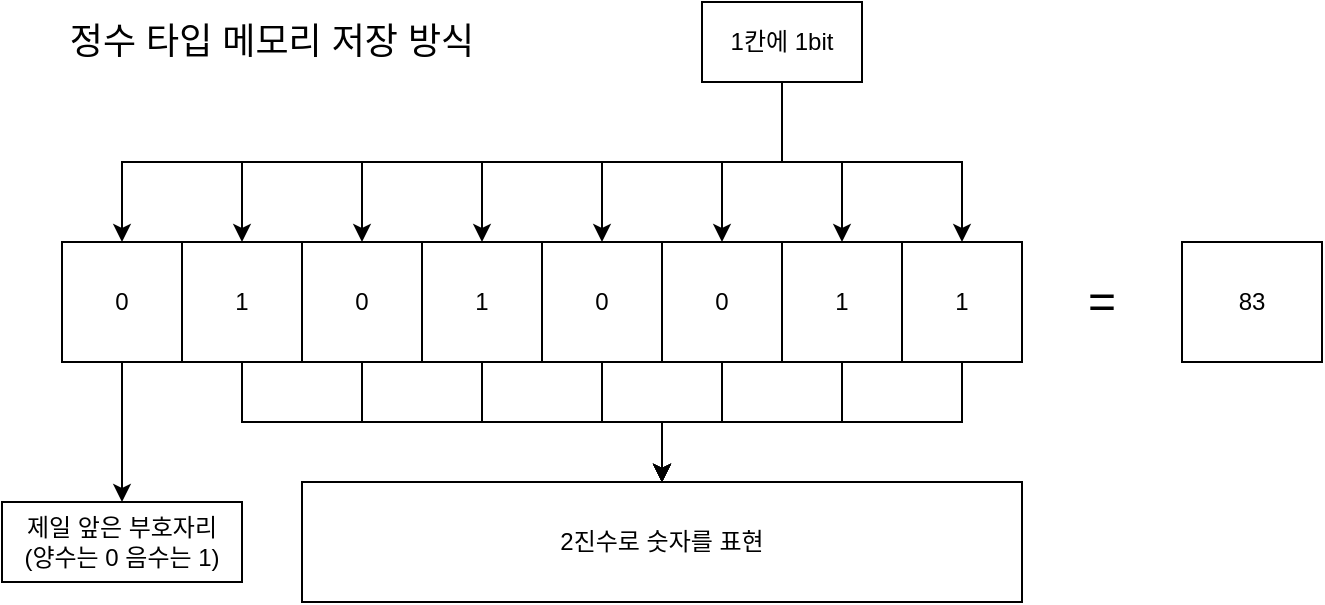 <mxfile version="14.4.3" type="device"><diagram id="xEs9K3uAy6riWm3UmRNo" name="페이지-1"><mxGraphModel dx="1038" dy="500" grid="1" gridSize="10" guides="1" tooltips="1" connect="1" arrows="1" fold="1" page="1" pageScale="1" pageWidth="827" pageHeight="1169" math="0" shadow="0"><root><mxCell id="0"/><mxCell id="1" parent="0"/><mxCell id="fvpwsLHQQu5hiDhMrebq-23" value="" style="edgeStyle=orthogonalEdgeStyle;rounded=0;orthogonalLoop=1;jettySize=auto;html=1;" edge="1" parent="1" source="fvpwsLHQQu5hiDhMrebq-1" target="fvpwsLHQQu5hiDhMrebq-22"><mxGeometry relative="1" as="geometry"/></mxCell><mxCell id="fvpwsLHQQu5hiDhMrebq-1" value="0" style="rounded=0;whiteSpace=wrap;html=1;" vertex="1" parent="1"><mxGeometry x="120" y="220" width="60" height="60" as="geometry"/></mxCell><mxCell id="fvpwsLHQQu5hiDhMrebq-26" style="edgeStyle=orthogonalEdgeStyle;rounded=0;orthogonalLoop=1;jettySize=auto;html=1;exitX=0.5;exitY=1;exitDx=0;exitDy=0;" edge="1" parent="1" source="fvpwsLHQQu5hiDhMrebq-2" target="fvpwsLHQQu5hiDhMrebq-25"><mxGeometry relative="1" as="geometry"/></mxCell><mxCell id="fvpwsLHQQu5hiDhMrebq-2" value="1" style="rounded=0;whiteSpace=wrap;html=1;" vertex="1" parent="1"><mxGeometry x="180" y="220" width="60" height="60" as="geometry"/></mxCell><mxCell id="fvpwsLHQQu5hiDhMrebq-27" style="edgeStyle=orthogonalEdgeStyle;rounded=0;orthogonalLoop=1;jettySize=auto;html=1;exitX=0.5;exitY=1;exitDx=0;exitDy=0;" edge="1" parent="1" source="fvpwsLHQQu5hiDhMrebq-3" target="fvpwsLHQQu5hiDhMrebq-25"><mxGeometry relative="1" as="geometry"/></mxCell><mxCell id="fvpwsLHQQu5hiDhMrebq-3" value="0" style="rounded=0;whiteSpace=wrap;html=1;" vertex="1" parent="1"><mxGeometry x="240" y="220" width="60" height="60" as="geometry"/></mxCell><mxCell id="fvpwsLHQQu5hiDhMrebq-28" style="edgeStyle=orthogonalEdgeStyle;rounded=0;orthogonalLoop=1;jettySize=auto;html=1;exitX=0.5;exitY=1;exitDx=0;exitDy=0;" edge="1" parent="1" source="fvpwsLHQQu5hiDhMrebq-4" target="fvpwsLHQQu5hiDhMrebq-25"><mxGeometry relative="1" as="geometry"/></mxCell><mxCell id="fvpwsLHQQu5hiDhMrebq-4" value="1" style="rounded=0;whiteSpace=wrap;html=1;" vertex="1" parent="1"><mxGeometry x="300" y="220" width="60" height="60" as="geometry"/></mxCell><mxCell id="fvpwsLHQQu5hiDhMrebq-29" style="edgeStyle=orthogonalEdgeStyle;rounded=0;orthogonalLoop=1;jettySize=auto;html=1;exitX=0.5;exitY=1;exitDx=0;exitDy=0;" edge="1" parent="1" source="fvpwsLHQQu5hiDhMrebq-5" target="fvpwsLHQQu5hiDhMrebq-25"><mxGeometry relative="1" as="geometry"/></mxCell><mxCell id="fvpwsLHQQu5hiDhMrebq-5" value="0" style="rounded=0;whiteSpace=wrap;html=1;" vertex="1" parent="1"><mxGeometry x="360" y="220" width="60" height="60" as="geometry"/></mxCell><mxCell id="fvpwsLHQQu5hiDhMrebq-30" style="edgeStyle=orthogonalEdgeStyle;rounded=0;orthogonalLoop=1;jettySize=auto;html=1;exitX=0.5;exitY=1;exitDx=0;exitDy=0;" edge="1" parent="1" source="fvpwsLHQQu5hiDhMrebq-6" target="fvpwsLHQQu5hiDhMrebq-25"><mxGeometry relative="1" as="geometry"/></mxCell><mxCell id="fvpwsLHQQu5hiDhMrebq-6" value="0" style="rounded=0;whiteSpace=wrap;html=1;" vertex="1" parent="1"><mxGeometry x="420" y="220" width="60" height="60" as="geometry"/></mxCell><mxCell id="fvpwsLHQQu5hiDhMrebq-31" style="edgeStyle=orthogonalEdgeStyle;rounded=0;orthogonalLoop=1;jettySize=auto;html=1;exitX=0.5;exitY=1;exitDx=0;exitDy=0;" edge="1" parent="1" source="fvpwsLHQQu5hiDhMrebq-8" target="fvpwsLHQQu5hiDhMrebq-25"><mxGeometry relative="1" as="geometry"/></mxCell><mxCell id="fvpwsLHQQu5hiDhMrebq-8" value="1" style="rounded=0;whiteSpace=wrap;html=1;" vertex="1" parent="1"><mxGeometry x="480" y="220" width="60" height="60" as="geometry"/></mxCell><mxCell id="fvpwsLHQQu5hiDhMrebq-32" style="edgeStyle=orthogonalEdgeStyle;rounded=0;orthogonalLoop=1;jettySize=auto;html=1;exitX=0.5;exitY=1;exitDx=0;exitDy=0;" edge="1" parent="1" source="fvpwsLHQQu5hiDhMrebq-9" target="fvpwsLHQQu5hiDhMrebq-25"><mxGeometry relative="1" as="geometry"/></mxCell><mxCell id="fvpwsLHQQu5hiDhMrebq-9" value="1" style="rounded=0;whiteSpace=wrap;html=1;" vertex="1" parent="1"><mxGeometry x="540" y="220" width="60" height="60" as="geometry"/></mxCell><mxCell id="fvpwsLHQQu5hiDhMrebq-10" value="&lt;span style=&quot;font-size: 18px&quot;&gt;정수 타입 메모리 저장 방식&lt;/span&gt;" style="text;html=1;strokeColor=none;fillColor=none;align=center;verticalAlign=middle;whiteSpace=wrap;rounded=0;" vertex="1" parent="1"><mxGeometry x="110" y="100" width="230" height="40" as="geometry"/></mxCell><mxCell id="fvpwsLHQQu5hiDhMrebq-14" style="edgeStyle=orthogonalEdgeStyle;rounded=0;orthogonalLoop=1;jettySize=auto;html=1;exitX=0.5;exitY=1;exitDx=0;exitDy=0;" edge="1" parent="1" source="fvpwsLHQQu5hiDhMrebq-11" target="fvpwsLHQQu5hiDhMrebq-2"><mxGeometry relative="1" as="geometry"/></mxCell><mxCell id="fvpwsLHQQu5hiDhMrebq-15" style="edgeStyle=orthogonalEdgeStyle;rounded=0;orthogonalLoop=1;jettySize=auto;html=1;exitX=0.5;exitY=1;exitDx=0;exitDy=0;" edge="1" parent="1" source="fvpwsLHQQu5hiDhMrebq-11" target="fvpwsLHQQu5hiDhMrebq-1"><mxGeometry relative="1" as="geometry"/></mxCell><mxCell id="fvpwsLHQQu5hiDhMrebq-16" style="edgeStyle=orthogonalEdgeStyle;rounded=0;orthogonalLoop=1;jettySize=auto;html=1;exitX=0.5;exitY=1;exitDx=0;exitDy=0;" edge="1" parent="1" source="fvpwsLHQQu5hiDhMrebq-11" target="fvpwsLHQQu5hiDhMrebq-3"><mxGeometry relative="1" as="geometry"/></mxCell><mxCell id="fvpwsLHQQu5hiDhMrebq-17" style="edgeStyle=orthogonalEdgeStyle;rounded=0;orthogonalLoop=1;jettySize=auto;html=1;exitX=0.5;exitY=1;exitDx=0;exitDy=0;" edge="1" parent="1" source="fvpwsLHQQu5hiDhMrebq-11" target="fvpwsLHQQu5hiDhMrebq-4"><mxGeometry relative="1" as="geometry"/></mxCell><mxCell id="fvpwsLHQQu5hiDhMrebq-18" style="edgeStyle=orthogonalEdgeStyle;rounded=0;orthogonalLoop=1;jettySize=auto;html=1;exitX=0.5;exitY=1;exitDx=0;exitDy=0;" edge="1" parent="1" source="fvpwsLHQQu5hiDhMrebq-11" target="fvpwsLHQQu5hiDhMrebq-5"><mxGeometry relative="1" as="geometry"/></mxCell><mxCell id="fvpwsLHQQu5hiDhMrebq-19" style="edgeStyle=orthogonalEdgeStyle;rounded=0;orthogonalLoop=1;jettySize=auto;html=1;exitX=0.5;exitY=1;exitDx=0;exitDy=0;" edge="1" parent="1" source="fvpwsLHQQu5hiDhMrebq-11" target="fvpwsLHQQu5hiDhMrebq-6"><mxGeometry relative="1" as="geometry"/></mxCell><mxCell id="fvpwsLHQQu5hiDhMrebq-20" style="edgeStyle=orthogonalEdgeStyle;rounded=0;orthogonalLoop=1;jettySize=auto;html=1;exitX=0.5;exitY=1;exitDx=0;exitDy=0;" edge="1" parent="1" source="fvpwsLHQQu5hiDhMrebq-11" target="fvpwsLHQQu5hiDhMrebq-8"><mxGeometry relative="1" as="geometry"/></mxCell><mxCell id="fvpwsLHQQu5hiDhMrebq-21" style="edgeStyle=orthogonalEdgeStyle;rounded=0;orthogonalLoop=1;jettySize=auto;html=1;exitX=0.5;exitY=1;exitDx=0;exitDy=0;" edge="1" parent="1" source="fvpwsLHQQu5hiDhMrebq-11" target="fvpwsLHQQu5hiDhMrebq-9"><mxGeometry relative="1" as="geometry"/></mxCell><mxCell id="fvpwsLHQQu5hiDhMrebq-11" value="1칸에 1bit" style="rounded=0;whiteSpace=wrap;html=1;" vertex="1" parent="1"><mxGeometry x="440" y="100" width="80" height="40" as="geometry"/></mxCell><mxCell id="fvpwsLHQQu5hiDhMrebq-22" value="제일 앞은 부호자리&lt;br&gt;(양수는 0 음수는 1)" style="whiteSpace=wrap;html=1;rounded=0;" vertex="1" parent="1"><mxGeometry x="90" y="350" width="120" height="40" as="geometry"/></mxCell><mxCell id="fvpwsLHQQu5hiDhMrebq-25" value="2진수로 숫자를 표현" style="rounded=0;whiteSpace=wrap;html=1;" vertex="1" parent="1"><mxGeometry x="240" y="340" width="360" height="60" as="geometry"/></mxCell><mxCell id="fvpwsLHQQu5hiDhMrebq-33" value="83" style="rounded=0;whiteSpace=wrap;html=1;" vertex="1" parent="1"><mxGeometry x="680" y="220" width="70" height="60" as="geometry"/></mxCell><mxCell id="fvpwsLHQQu5hiDhMrebq-34" value="&lt;font style=&quot;font-size: 24px&quot;&gt;=&lt;/font&gt;" style="text;html=1;strokeColor=none;fillColor=none;align=center;verticalAlign=middle;whiteSpace=wrap;rounded=0;" vertex="1" parent="1"><mxGeometry x="620" y="240" width="40" height="20" as="geometry"/></mxCell></root></mxGraphModel></diagram></mxfile>